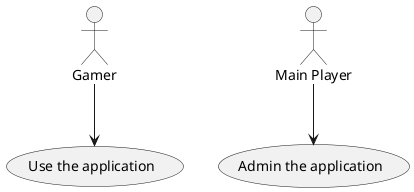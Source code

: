 @startuml
:Gamer: --> (Use)
"Main Player" as Admin
"Use the application" as (Use)
Admin --> (Admin the application)
@enduml
